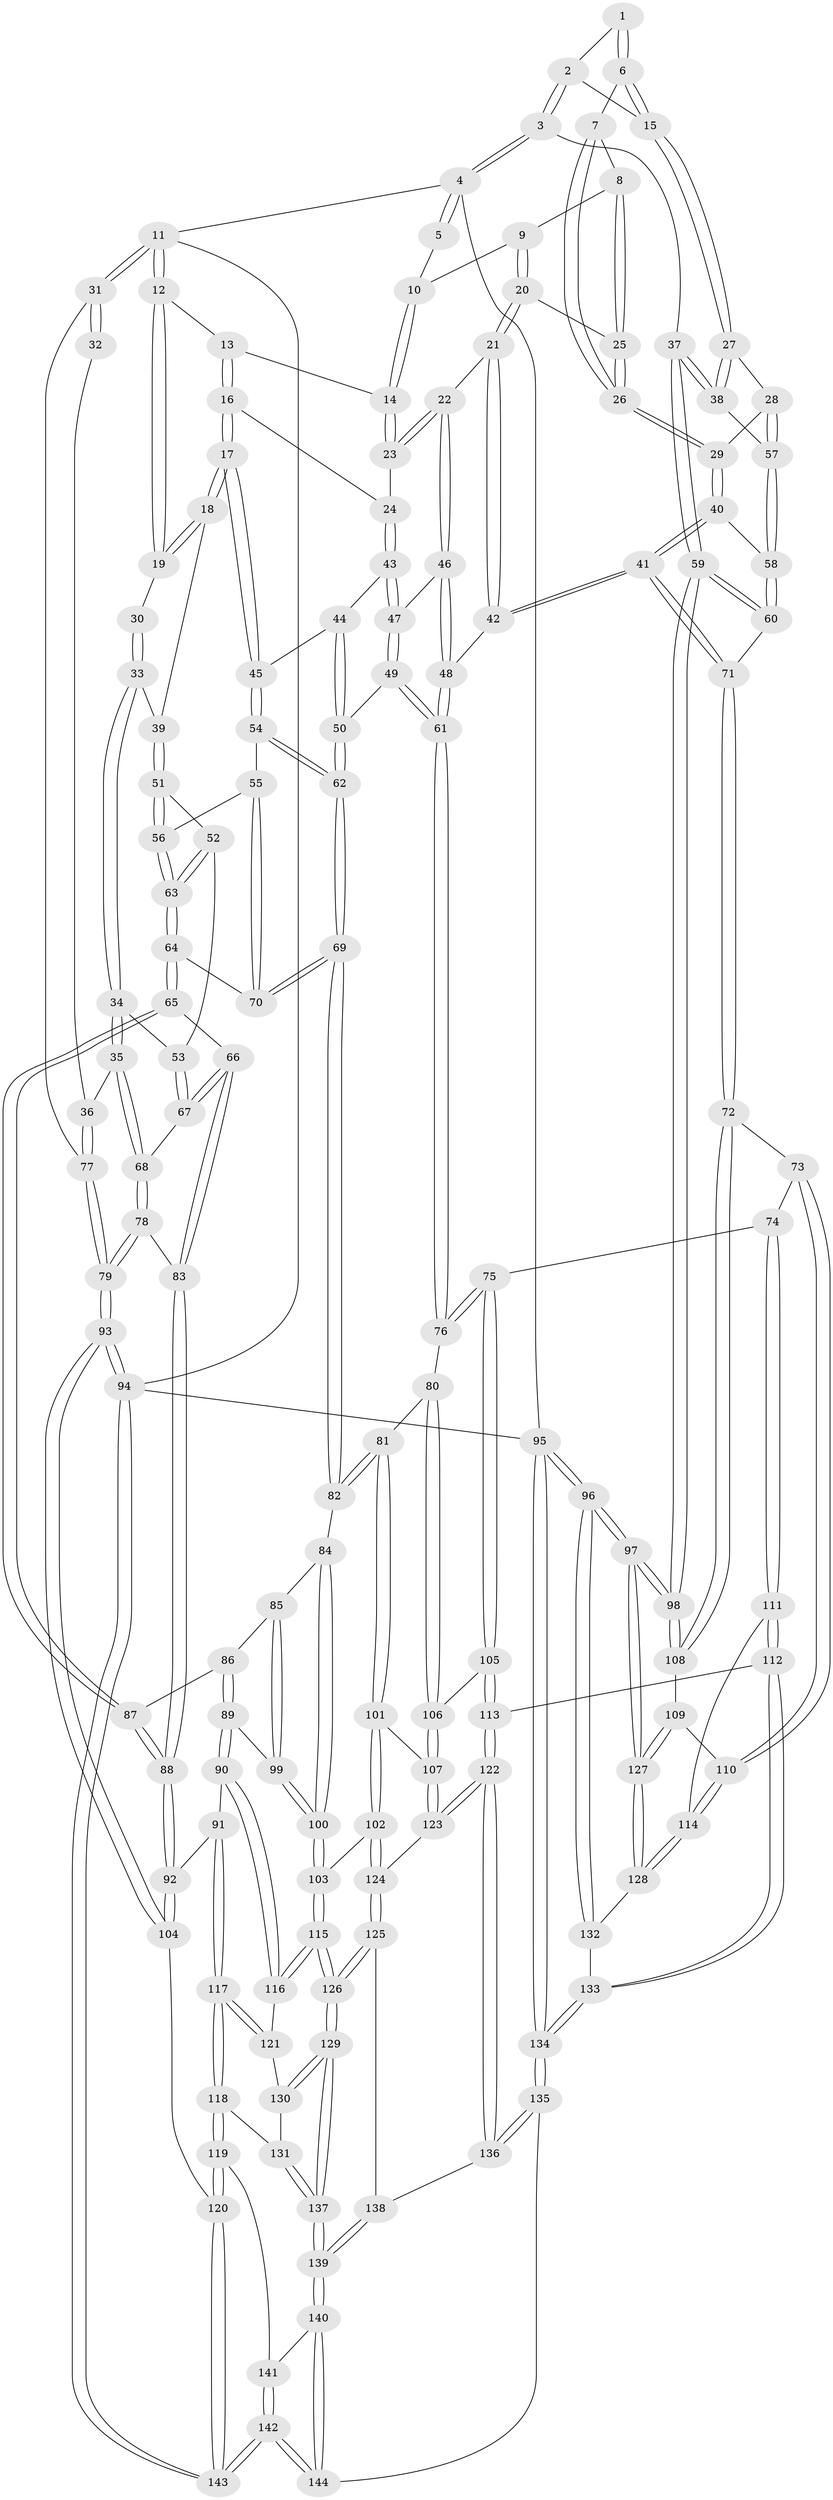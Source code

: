 // Generated by graph-tools (version 1.1) at 2025/11/02/27/25 16:11:57]
// undirected, 144 vertices, 357 edges
graph export_dot {
graph [start="1"]
  node [color=gray90,style=filled];
  1 [pos="+0.9517251720239492+0.02168238534474957"];
  2 [pos="+0.9844787052524948+0.03983171005422356"];
  3 [pos="+1+0"];
  4 [pos="+1+0"];
  5 [pos="+0.890457107257078+0"];
  6 [pos="+0.898270092102022+0.07331659274297019"];
  7 [pos="+0.8750214853099955+0.06631816035503188"];
  8 [pos="+0.8709105101901974+0.05976481312111722"];
  9 [pos="+0.8233174867837272+0"];
  10 [pos="+0.8039882877775009+0"];
  11 [pos="+0+0"];
  12 [pos="+0.2535899411969866+0"];
  13 [pos="+0.36274716444093846+0"];
  14 [pos="+0.5527371079562562+0"];
  15 [pos="+0.948963608281648+0.10319702531534831"];
  16 [pos="+0.38112237437101565+0.10480008274128504"];
  17 [pos="+0.34335792702311785+0.1689123699778457"];
  18 [pos="+0.23684531562313435+0.13047652630004497"];
  19 [pos="+0.199102926347782+0.043876442211917305"];
  20 [pos="+0.722047886084051+0.11938050879778807"];
  21 [pos="+0.6507309271090913+0.12806033297021574"];
  22 [pos="+0.6469478192004723+0.12607367061881808"];
  23 [pos="+0.5846756716251996+0.08086747097460571"];
  24 [pos="+0.5595022134352353+0.10296663685756641"];
  25 [pos="+0.7307923325201902+0.12354809118662957"];
  26 [pos="+0.8240388054032783+0.17984579532954212"];
  27 [pos="+0.9803911614584417+0.1483482466366787"];
  28 [pos="+0.8554784861297215+0.19931289644941616"];
  29 [pos="+0.8324195429047352+0.19953329626317326"];
  30 [pos="+0.1205601658998479+0.08222683406547583"];
  31 [pos="+0+0"];
  32 [pos="+0.07547175587483868+0.07959881721236604"];
  33 [pos="+0.09079786031458605+0.19508901762846562"];
  34 [pos="+0.04175762728061493+0.23031090581638436"];
  35 [pos="+0+0.2523419089777566"];
  36 [pos="+0+0.24901830844485187"];
  37 [pos="+1+0.1974811569356206"];
  38 [pos="+1+0.18295967301084817"];
  39 [pos="+0.20100409996438293+0.18780028423771483"];
  40 [pos="+0.8034207908137019+0.27849621811881475"];
  41 [pos="+0.7622177419904229+0.31745081949037723"];
  42 [pos="+0.7023717168216046+0.30475182851479704"];
  43 [pos="+0.5230481723868398+0.1648987930752583"];
  44 [pos="+0.47222979831294837+0.18514238322269538"];
  45 [pos="+0.36743358456176944+0.21987245756896118"];
  46 [pos="+0.5881523554096637+0.25442807173742565"];
  47 [pos="+0.5323590399147996+0.25824210934642966"];
  48 [pos="+0.680195951857041+0.3156904498548213"];
  49 [pos="+0.5017843408408938+0.3309109756288428"];
  50 [pos="+0.4789206094066683+0.33305865895733977"];
  51 [pos="+0.20454859069732254+0.2647771101325617"];
  52 [pos="+0.17124210481922317+0.2782895795408115"];
  53 [pos="+0.16225868941229152+0.28051277811708536"];
  54 [pos="+0.3657536081980759+0.2560465294661005"];
  55 [pos="+0.2592649139085213+0.29949949165563244"];
  56 [pos="+0.2485045162035698+0.2989347946355485"];
  57 [pos="+0.9480446034268046+0.2601970109043504"];
  58 [pos="+0.928558578415475+0.3129081959593064"];
  59 [pos="+1+0.5025438054132"];
  60 [pos="+1+0.4820565402842784"];
  61 [pos="+0.5949442131760326+0.3888523969702635"];
  62 [pos="+0.4241142662428532+0.33999621529872953"];
  63 [pos="+0.18217286751189066+0.41392811501777543"];
  64 [pos="+0.17461646747673085+0.43023862673039664"];
  65 [pos="+0.16342506458335607+0.4382758539864424"];
  66 [pos="+0.15901672995547877+0.4363819213615688"];
  67 [pos="+0.10252037899483409+0.38364906458046855"];
  68 [pos="+0.09305040086764765+0.379833244004676"];
  69 [pos="+0.3801427411243325+0.4427558326833526"];
  70 [pos="+0.30453914897246287+0.414319138292351"];
  71 [pos="+0.8424818383815643+0.5160230799631407"];
  72 [pos="+0.8195990222687511+0.5385249212266229"];
  73 [pos="+0.8190517121722297+0.5390106895203906"];
  74 [pos="+0.7097733566745758+0.5632878069502155"];
  75 [pos="+0.663913584052793+0.5555800586192475"];
  76 [pos="+0.6026903566327642+0.5073310152356311"];
  77 [pos="+0+0.24249069886447577"];
  78 [pos="+0+0.5113078758473407"];
  79 [pos="+0+0.5240465575659368"];
  80 [pos="+0.4852622369266619+0.5308230591092113"];
  81 [pos="+0.4292849629381721+0.5359891532122658"];
  82 [pos="+0.3916604840105728+0.5073773535481392"];
  83 [pos="+0.002518872533161359+0.5215948050892238"];
  84 [pos="+0.3349392844338083+0.5341690662150452"];
  85 [pos="+0.2860105925413936+0.5427423971551858"];
  86 [pos="+0.21892012771829464+0.5100619753310777"];
  87 [pos="+0.17349782052533277+0.4762654366436178"];
  88 [pos="+0.11331605653838123+0.5958602916478946"];
  89 [pos="+0.18446829138585752+0.6494464412745339"];
  90 [pos="+0.18266751990923177+0.6503165113245138"];
  91 [pos="+0.15932998041052593+0.6543270108113071"];
  92 [pos="+0.12098868953015923+0.6306418662819488"];
  93 [pos="+0+0.7735488208717024"];
  94 [pos="+0+1"];
  95 [pos="+1+1"];
  96 [pos="+1+1"];
  97 [pos="+1+1"];
  98 [pos="+1+0.6112150921658877"];
  99 [pos="+0.23156856503447917+0.6345332691230778"];
  100 [pos="+0.3079738214968848+0.6750238188069722"];
  101 [pos="+0.4279079121188871+0.6737223070239331"];
  102 [pos="+0.3492474893086664+0.7142380318433178"];
  103 [pos="+0.33712923179716203+0.7148432068209665"];
  104 [pos="+0+0.7750091230561861"];
  105 [pos="+0.5780752926091538+0.6827003884616579"];
  106 [pos="+0.5485038242209109+0.6852589308426448"];
  107 [pos="+0.472007282826251+0.7053268687926733"];
  108 [pos="+0.9646490927607153+0.7003508818367188"];
  109 [pos="+0.9010964925792005+0.7386755392206604"];
  110 [pos="+0.8512159187395868+0.7192405922021103"];
  111 [pos="+0.704976799328675+0.7696054194971952"];
  112 [pos="+0.6478833533399174+0.8053253672032941"];
  113 [pos="+0.63630025553138+0.8068125094873155"];
  114 [pos="+0.7955193109001925+0.7817040139495364"];
  115 [pos="+0.2907338142999709+0.7574742283174627"];
  116 [pos="+0.2813287764006216+0.7584459260619674"];
  117 [pos="+0.15715733650611535+0.7841609954783793"];
  118 [pos="+0.1300853289248994+0.820201496450116"];
  119 [pos="+0.09282184978756972+0.8416642206521715"];
  120 [pos="+0.07852795991886337+0.8413828642246758"];
  121 [pos="+0.2536320009739306+0.7713575972413765"];
  122 [pos="+0.5801529897247987+0.8539290819607479"];
  123 [pos="+0.48690253404973094+0.8042365459394765"];
  124 [pos="+0.41113824555170797+0.8438348252032423"];
  125 [pos="+0.4094196605404162+0.8463764891331013"];
  126 [pos="+0.33551394607496593+0.8940191488016594"];
  127 [pos="+1+0.8987909634002731"];
  128 [pos="+0.824223365503657+0.8700267617104172"];
  129 [pos="+0.33194008499666466+0.9002781381604806"];
  130 [pos="+0.25077541658330643+0.815872820711542"];
  131 [pos="+0.23571519181765505+0.8714336448944524"];
  132 [pos="+0.7679466815791007+0.9331793144260749"];
  133 [pos="+0.7619683081572026+0.9378661730356512"];
  134 [pos="+0.6487779426518037+1"];
  135 [pos="+0.5913569698627225+1"];
  136 [pos="+0.5655855110078369+0.9834447225659"];
  137 [pos="+0.30936591875016456+0.9438880967504147"];
  138 [pos="+0.4595483508242025+0.9123557780602304"];
  139 [pos="+0.30393046899987597+1"];
  140 [pos="+0.29670847380806425+1"];
  141 [pos="+0.10214376784932297+0.8573621487925642"];
  142 [pos="+0.17290390261732444+1"];
  143 [pos="+0+1"];
  144 [pos="+0.30450461806676127+1"];
  1 -- 2;
  1 -- 6;
  1 -- 6;
  2 -- 3;
  2 -- 3;
  2 -- 15;
  3 -- 4;
  3 -- 4;
  3 -- 37;
  4 -- 5;
  4 -- 5;
  4 -- 11;
  4 -- 95;
  5 -- 10;
  6 -- 7;
  6 -- 15;
  6 -- 15;
  7 -- 8;
  7 -- 26;
  7 -- 26;
  8 -- 9;
  8 -- 25;
  8 -- 25;
  9 -- 10;
  9 -- 20;
  9 -- 20;
  10 -- 14;
  10 -- 14;
  11 -- 12;
  11 -- 12;
  11 -- 31;
  11 -- 31;
  11 -- 94;
  12 -- 13;
  12 -- 19;
  12 -- 19;
  13 -- 14;
  13 -- 16;
  13 -- 16;
  14 -- 23;
  14 -- 23;
  15 -- 27;
  15 -- 27;
  16 -- 17;
  16 -- 17;
  16 -- 24;
  17 -- 18;
  17 -- 18;
  17 -- 45;
  17 -- 45;
  18 -- 19;
  18 -- 19;
  18 -- 39;
  19 -- 30;
  20 -- 21;
  20 -- 21;
  20 -- 25;
  21 -- 22;
  21 -- 42;
  21 -- 42;
  22 -- 23;
  22 -- 23;
  22 -- 46;
  22 -- 46;
  23 -- 24;
  24 -- 43;
  24 -- 43;
  25 -- 26;
  25 -- 26;
  26 -- 29;
  26 -- 29;
  27 -- 28;
  27 -- 38;
  27 -- 38;
  28 -- 29;
  28 -- 57;
  28 -- 57;
  29 -- 40;
  29 -- 40;
  30 -- 33;
  30 -- 33;
  31 -- 32;
  31 -- 32;
  31 -- 77;
  32 -- 36;
  33 -- 34;
  33 -- 34;
  33 -- 39;
  34 -- 35;
  34 -- 35;
  34 -- 53;
  35 -- 36;
  35 -- 68;
  35 -- 68;
  36 -- 77;
  36 -- 77;
  37 -- 38;
  37 -- 38;
  37 -- 59;
  37 -- 59;
  38 -- 57;
  39 -- 51;
  39 -- 51;
  40 -- 41;
  40 -- 41;
  40 -- 58;
  41 -- 42;
  41 -- 42;
  41 -- 71;
  41 -- 71;
  42 -- 48;
  43 -- 44;
  43 -- 47;
  43 -- 47;
  44 -- 45;
  44 -- 50;
  44 -- 50;
  45 -- 54;
  45 -- 54;
  46 -- 47;
  46 -- 48;
  46 -- 48;
  47 -- 49;
  47 -- 49;
  48 -- 61;
  48 -- 61;
  49 -- 50;
  49 -- 61;
  49 -- 61;
  50 -- 62;
  50 -- 62;
  51 -- 52;
  51 -- 56;
  51 -- 56;
  52 -- 53;
  52 -- 63;
  52 -- 63;
  53 -- 67;
  53 -- 67;
  54 -- 55;
  54 -- 62;
  54 -- 62;
  55 -- 56;
  55 -- 70;
  55 -- 70;
  56 -- 63;
  56 -- 63;
  57 -- 58;
  57 -- 58;
  58 -- 60;
  58 -- 60;
  59 -- 60;
  59 -- 60;
  59 -- 98;
  59 -- 98;
  60 -- 71;
  61 -- 76;
  61 -- 76;
  62 -- 69;
  62 -- 69;
  63 -- 64;
  63 -- 64;
  64 -- 65;
  64 -- 65;
  64 -- 70;
  65 -- 66;
  65 -- 87;
  65 -- 87;
  66 -- 67;
  66 -- 67;
  66 -- 83;
  66 -- 83;
  67 -- 68;
  68 -- 78;
  68 -- 78;
  69 -- 70;
  69 -- 70;
  69 -- 82;
  69 -- 82;
  71 -- 72;
  71 -- 72;
  72 -- 73;
  72 -- 108;
  72 -- 108;
  73 -- 74;
  73 -- 110;
  73 -- 110;
  74 -- 75;
  74 -- 111;
  74 -- 111;
  75 -- 76;
  75 -- 76;
  75 -- 105;
  75 -- 105;
  76 -- 80;
  77 -- 79;
  77 -- 79;
  78 -- 79;
  78 -- 79;
  78 -- 83;
  79 -- 93;
  79 -- 93;
  80 -- 81;
  80 -- 106;
  80 -- 106;
  81 -- 82;
  81 -- 82;
  81 -- 101;
  81 -- 101;
  82 -- 84;
  83 -- 88;
  83 -- 88;
  84 -- 85;
  84 -- 100;
  84 -- 100;
  85 -- 86;
  85 -- 99;
  85 -- 99;
  86 -- 87;
  86 -- 89;
  86 -- 89;
  87 -- 88;
  87 -- 88;
  88 -- 92;
  88 -- 92;
  89 -- 90;
  89 -- 90;
  89 -- 99;
  90 -- 91;
  90 -- 116;
  90 -- 116;
  91 -- 92;
  91 -- 117;
  91 -- 117;
  92 -- 104;
  92 -- 104;
  93 -- 94;
  93 -- 94;
  93 -- 104;
  93 -- 104;
  94 -- 143;
  94 -- 143;
  94 -- 95;
  95 -- 96;
  95 -- 96;
  95 -- 134;
  95 -- 134;
  96 -- 97;
  96 -- 97;
  96 -- 132;
  96 -- 132;
  97 -- 98;
  97 -- 98;
  97 -- 127;
  97 -- 127;
  98 -- 108;
  98 -- 108;
  99 -- 100;
  99 -- 100;
  100 -- 103;
  100 -- 103;
  101 -- 102;
  101 -- 102;
  101 -- 107;
  102 -- 103;
  102 -- 124;
  102 -- 124;
  103 -- 115;
  103 -- 115;
  104 -- 120;
  105 -- 106;
  105 -- 113;
  105 -- 113;
  106 -- 107;
  106 -- 107;
  107 -- 123;
  107 -- 123;
  108 -- 109;
  109 -- 110;
  109 -- 127;
  109 -- 127;
  110 -- 114;
  110 -- 114;
  111 -- 112;
  111 -- 112;
  111 -- 114;
  112 -- 113;
  112 -- 133;
  112 -- 133;
  113 -- 122;
  113 -- 122;
  114 -- 128;
  114 -- 128;
  115 -- 116;
  115 -- 116;
  115 -- 126;
  115 -- 126;
  116 -- 121;
  117 -- 118;
  117 -- 118;
  117 -- 121;
  117 -- 121;
  118 -- 119;
  118 -- 119;
  118 -- 131;
  119 -- 120;
  119 -- 120;
  119 -- 141;
  120 -- 143;
  120 -- 143;
  121 -- 130;
  122 -- 123;
  122 -- 123;
  122 -- 136;
  122 -- 136;
  123 -- 124;
  124 -- 125;
  124 -- 125;
  125 -- 126;
  125 -- 126;
  125 -- 138;
  126 -- 129;
  126 -- 129;
  127 -- 128;
  127 -- 128;
  128 -- 132;
  129 -- 130;
  129 -- 130;
  129 -- 137;
  129 -- 137;
  130 -- 131;
  131 -- 137;
  131 -- 137;
  132 -- 133;
  133 -- 134;
  133 -- 134;
  134 -- 135;
  134 -- 135;
  135 -- 136;
  135 -- 136;
  135 -- 144;
  136 -- 138;
  137 -- 139;
  137 -- 139;
  138 -- 139;
  138 -- 139;
  139 -- 140;
  139 -- 140;
  140 -- 141;
  140 -- 144;
  140 -- 144;
  141 -- 142;
  141 -- 142;
  142 -- 143;
  142 -- 143;
  142 -- 144;
  142 -- 144;
}
